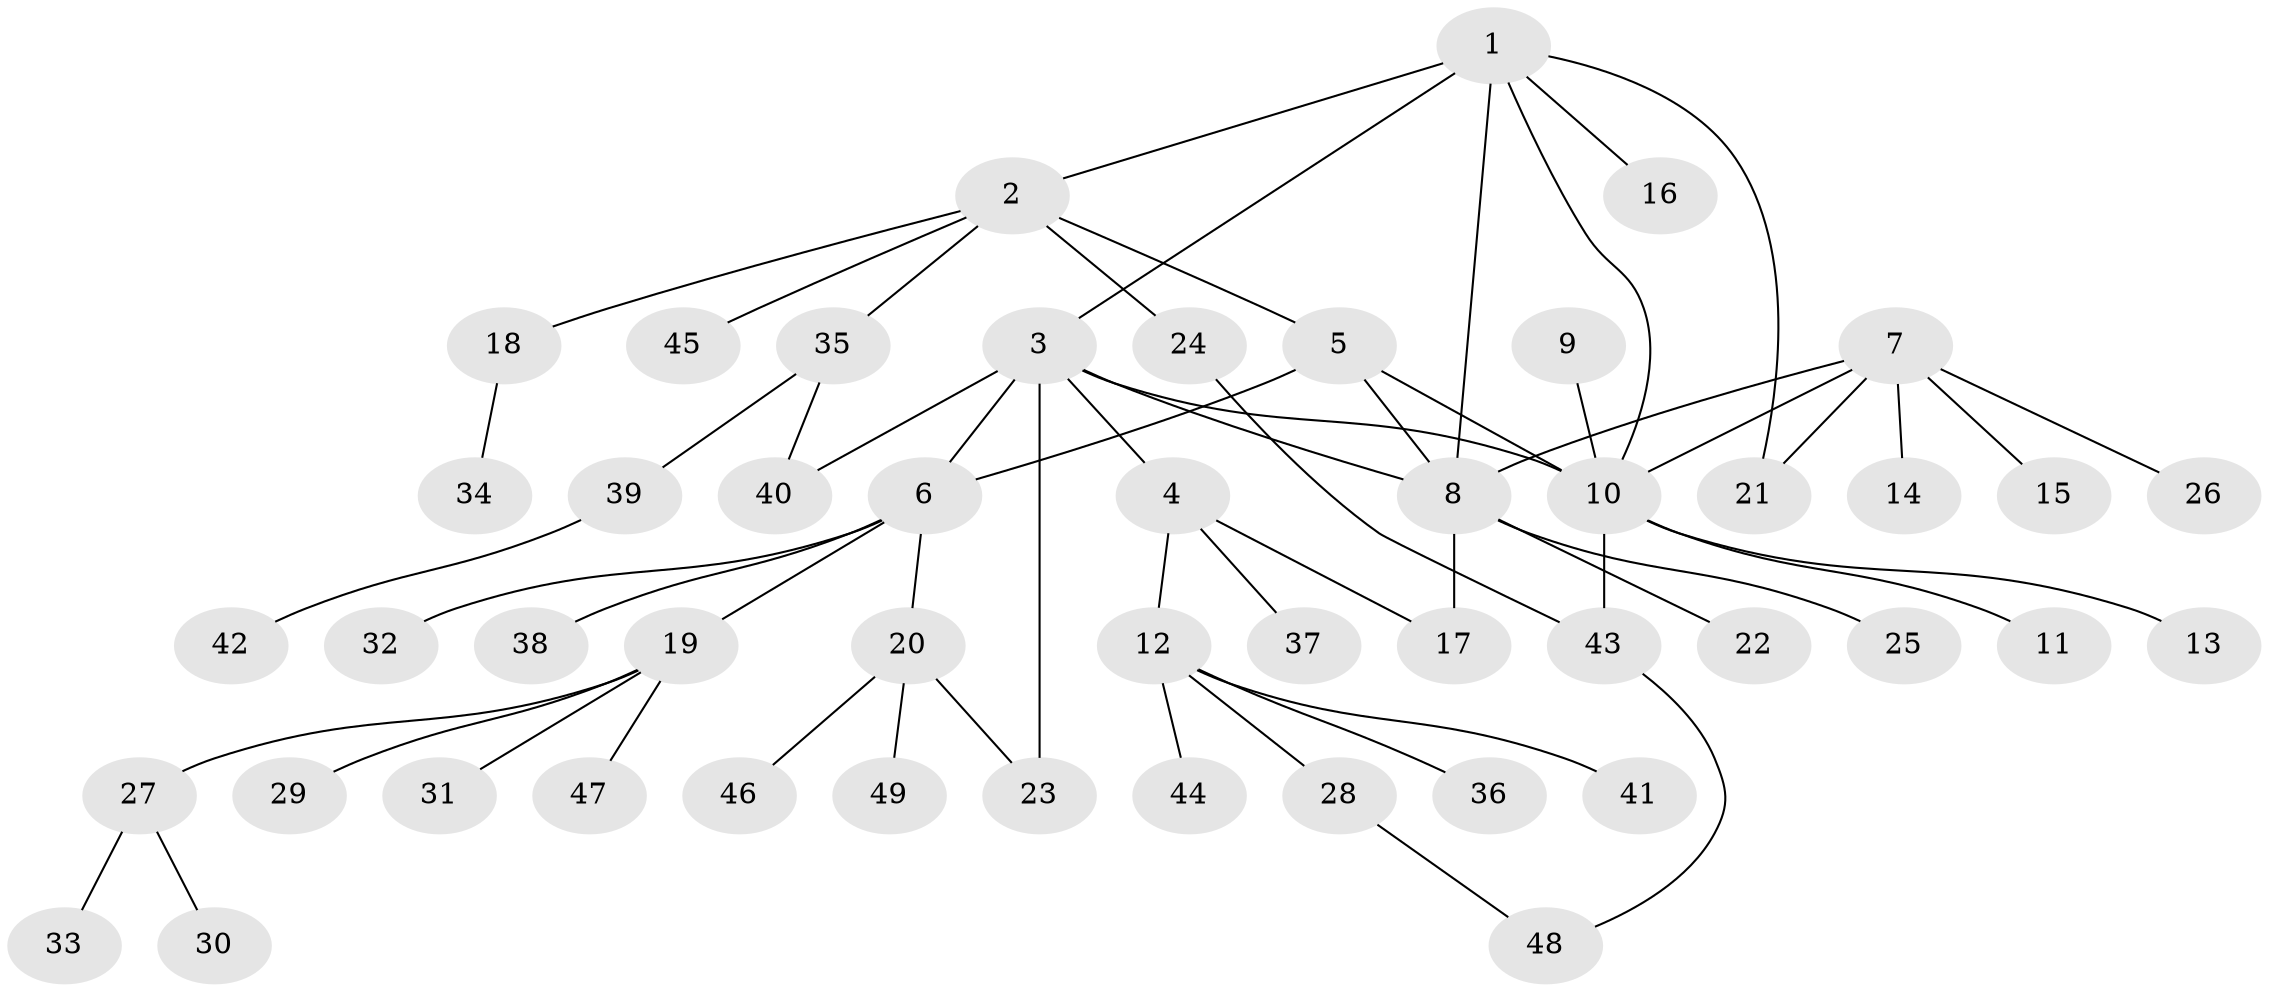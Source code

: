 // Generated by graph-tools (version 1.1) at 2025/11/02/27/25 16:11:35]
// undirected, 49 vertices, 60 edges
graph export_dot {
graph [start="1"]
  node [color=gray90,style=filled];
  1;
  2;
  3;
  4;
  5;
  6;
  7;
  8;
  9;
  10;
  11;
  12;
  13;
  14;
  15;
  16;
  17;
  18;
  19;
  20;
  21;
  22;
  23;
  24;
  25;
  26;
  27;
  28;
  29;
  30;
  31;
  32;
  33;
  34;
  35;
  36;
  37;
  38;
  39;
  40;
  41;
  42;
  43;
  44;
  45;
  46;
  47;
  48;
  49;
  1 -- 2;
  1 -- 3;
  1 -- 8;
  1 -- 10;
  1 -- 16;
  1 -- 21;
  2 -- 5;
  2 -- 18;
  2 -- 24;
  2 -- 35;
  2 -- 45;
  3 -- 4;
  3 -- 6;
  3 -- 8;
  3 -- 10;
  3 -- 23;
  3 -- 40;
  4 -- 12;
  4 -- 17;
  4 -- 37;
  5 -- 6;
  5 -- 8;
  5 -- 10;
  6 -- 19;
  6 -- 20;
  6 -- 32;
  6 -- 38;
  7 -- 8;
  7 -- 10;
  7 -- 14;
  7 -- 15;
  7 -- 21;
  7 -- 26;
  8 -- 17;
  8 -- 22;
  8 -- 25;
  9 -- 10;
  10 -- 11;
  10 -- 13;
  10 -- 43;
  12 -- 28;
  12 -- 36;
  12 -- 41;
  12 -- 44;
  18 -- 34;
  19 -- 27;
  19 -- 29;
  19 -- 31;
  19 -- 47;
  20 -- 23;
  20 -- 46;
  20 -- 49;
  24 -- 43;
  27 -- 30;
  27 -- 33;
  28 -- 48;
  35 -- 39;
  35 -- 40;
  39 -- 42;
  43 -- 48;
}
